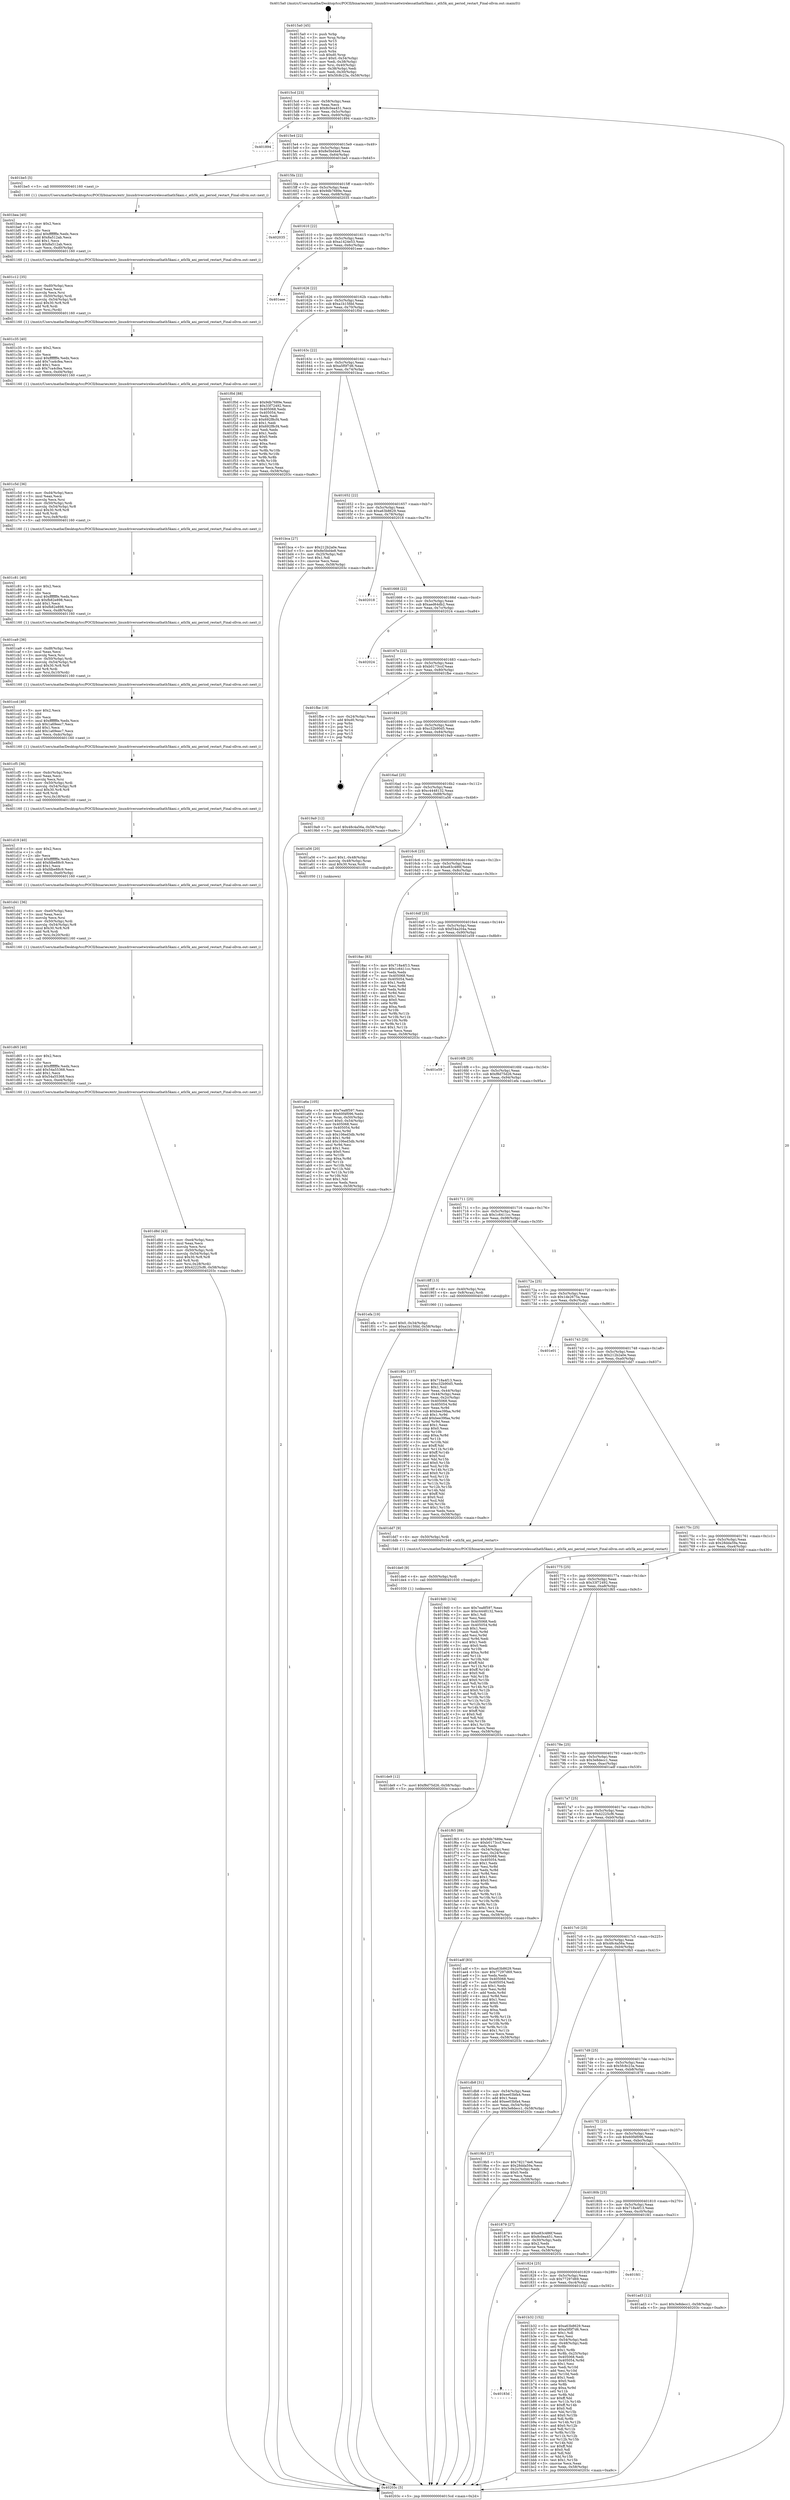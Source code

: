 digraph "0x4015a0" {
  label = "0x4015a0 (/mnt/c/Users/mathe/Desktop/tcc/POCII/binaries/extr_linuxdriversnetwirelessathath5kani.c_ath5k_ani_period_restart_Final-ollvm.out::main(0))"
  labelloc = "t"
  node[shape=record]

  Entry [label="",width=0.3,height=0.3,shape=circle,fillcolor=black,style=filled]
  "0x4015cd" [label="{
     0x4015cd [23]\l
     | [instrs]\l
     &nbsp;&nbsp;0x4015cd \<+3\>: mov -0x58(%rbp),%eax\l
     &nbsp;&nbsp;0x4015d0 \<+2\>: mov %eax,%ecx\l
     &nbsp;&nbsp;0x4015d2 \<+6\>: sub $0x8c0ea451,%ecx\l
     &nbsp;&nbsp;0x4015d8 \<+3\>: mov %eax,-0x5c(%rbp)\l
     &nbsp;&nbsp;0x4015db \<+3\>: mov %ecx,-0x60(%rbp)\l
     &nbsp;&nbsp;0x4015de \<+6\>: je 0000000000401894 \<main+0x2f4\>\l
  }"]
  "0x401894" [label="{
     0x401894\l
  }", style=dashed]
  "0x4015e4" [label="{
     0x4015e4 [22]\l
     | [instrs]\l
     &nbsp;&nbsp;0x4015e4 \<+5\>: jmp 00000000004015e9 \<main+0x49\>\l
     &nbsp;&nbsp;0x4015e9 \<+3\>: mov -0x5c(%rbp),%eax\l
     &nbsp;&nbsp;0x4015ec \<+5\>: sub $0x8e5bd4e8,%eax\l
     &nbsp;&nbsp;0x4015f1 \<+3\>: mov %eax,-0x64(%rbp)\l
     &nbsp;&nbsp;0x4015f4 \<+6\>: je 0000000000401be5 \<main+0x645\>\l
  }"]
  Exit [label="",width=0.3,height=0.3,shape=circle,fillcolor=black,style=filled,peripheries=2]
  "0x401be5" [label="{
     0x401be5 [5]\l
     | [instrs]\l
     &nbsp;&nbsp;0x401be5 \<+5\>: call 0000000000401160 \<next_i\>\l
     | [calls]\l
     &nbsp;&nbsp;0x401160 \{1\} (/mnt/c/Users/mathe/Desktop/tcc/POCII/binaries/extr_linuxdriversnetwirelessathath5kani.c_ath5k_ani_period_restart_Final-ollvm.out::next_i)\l
  }"]
  "0x4015fa" [label="{
     0x4015fa [22]\l
     | [instrs]\l
     &nbsp;&nbsp;0x4015fa \<+5\>: jmp 00000000004015ff \<main+0x5f\>\l
     &nbsp;&nbsp;0x4015ff \<+3\>: mov -0x5c(%rbp),%eax\l
     &nbsp;&nbsp;0x401602 \<+5\>: sub $0x9db7689e,%eax\l
     &nbsp;&nbsp;0x401607 \<+3\>: mov %eax,-0x68(%rbp)\l
     &nbsp;&nbsp;0x40160a \<+6\>: je 0000000000402035 \<main+0xa95\>\l
  }"]
  "0x401de9" [label="{
     0x401de9 [12]\l
     | [instrs]\l
     &nbsp;&nbsp;0x401de9 \<+7\>: movl $0xf8d75d26,-0x58(%rbp)\l
     &nbsp;&nbsp;0x401df0 \<+5\>: jmp 000000000040203c \<main+0xa9c\>\l
  }"]
  "0x402035" [label="{
     0x402035\l
  }", style=dashed]
  "0x401610" [label="{
     0x401610 [22]\l
     | [instrs]\l
     &nbsp;&nbsp;0x401610 \<+5\>: jmp 0000000000401615 \<main+0x75\>\l
     &nbsp;&nbsp;0x401615 \<+3\>: mov -0x5c(%rbp),%eax\l
     &nbsp;&nbsp;0x401618 \<+5\>: sub $0xa1424e53,%eax\l
     &nbsp;&nbsp;0x40161d \<+3\>: mov %eax,-0x6c(%rbp)\l
     &nbsp;&nbsp;0x401620 \<+6\>: je 0000000000401eee \<main+0x94e\>\l
  }"]
  "0x401de0" [label="{
     0x401de0 [9]\l
     | [instrs]\l
     &nbsp;&nbsp;0x401de0 \<+4\>: mov -0x50(%rbp),%rdi\l
     &nbsp;&nbsp;0x401de4 \<+5\>: call 0000000000401030 \<free@plt\>\l
     | [calls]\l
     &nbsp;&nbsp;0x401030 \{1\} (unknown)\l
  }"]
  "0x401eee" [label="{
     0x401eee\l
  }", style=dashed]
  "0x401626" [label="{
     0x401626 [22]\l
     | [instrs]\l
     &nbsp;&nbsp;0x401626 \<+5\>: jmp 000000000040162b \<main+0x8b\>\l
     &nbsp;&nbsp;0x40162b \<+3\>: mov -0x5c(%rbp),%eax\l
     &nbsp;&nbsp;0x40162e \<+5\>: sub $0xa1b15fdd,%eax\l
     &nbsp;&nbsp;0x401633 \<+3\>: mov %eax,-0x70(%rbp)\l
     &nbsp;&nbsp;0x401636 \<+6\>: je 0000000000401f0d \<main+0x96d\>\l
  }"]
  "0x401d8d" [label="{
     0x401d8d [43]\l
     | [instrs]\l
     &nbsp;&nbsp;0x401d8d \<+6\>: mov -0xe4(%rbp),%ecx\l
     &nbsp;&nbsp;0x401d93 \<+3\>: imul %eax,%ecx\l
     &nbsp;&nbsp;0x401d96 \<+3\>: movslq %ecx,%rsi\l
     &nbsp;&nbsp;0x401d99 \<+4\>: mov -0x50(%rbp),%rdi\l
     &nbsp;&nbsp;0x401d9d \<+4\>: movslq -0x54(%rbp),%r8\l
     &nbsp;&nbsp;0x401da1 \<+4\>: imul $0x30,%r8,%r8\l
     &nbsp;&nbsp;0x401da5 \<+3\>: add %r8,%rdi\l
     &nbsp;&nbsp;0x401da8 \<+4\>: mov %rsi,0x28(%rdi)\l
     &nbsp;&nbsp;0x401dac \<+7\>: movl $0x42225cf6,-0x58(%rbp)\l
     &nbsp;&nbsp;0x401db3 \<+5\>: jmp 000000000040203c \<main+0xa9c\>\l
  }"]
  "0x401f0d" [label="{
     0x401f0d [88]\l
     | [instrs]\l
     &nbsp;&nbsp;0x401f0d \<+5\>: mov $0x9db7689e,%eax\l
     &nbsp;&nbsp;0x401f12 \<+5\>: mov $0x33f72492,%ecx\l
     &nbsp;&nbsp;0x401f17 \<+7\>: mov 0x405068,%edx\l
     &nbsp;&nbsp;0x401f1e \<+7\>: mov 0x405054,%esi\l
     &nbsp;&nbsp;0x401f25 \<+2\>: mov %edx,%edi\l
     &nbsp;&nbsp;0x401f27 \<+6\>: sub $0x692f8cf4,%edi\l
     &nbsp;&nbsp;0x401f2d \<+3\>: sub $0x1,%edi\l
     &nbsp;&nbsp;0x401f30 \<+6\>: add $0x692f8cf4,%edi\l
     &nbsp;&nbsp;0x401f36 \<+3\>: imul %edi,%edx\l
     &nbsp;&nbsp;0x401f39 \<+3\>: and $0x1,%edx\l
     &nbsp;&nbsp;0x401f3c \<+3\>: cmp $0x0,%edx\l
     &nbsp;&nbsp;0x401f3f \<+4\>: sete %r8b\l
     &nbsp;&nbsp;0x401f43 \<+3\>: cmp $0xa,%esi\l
     &nbsp;&nbsp;0x401f46 \<+4\>: setl %r9b\l
     &nbsp;&nbsp;0x401f4a \<+3\>: mov %r8b,%r10b\l
     &nbsp;&nbsp;0x401f4d \<+3\>: and %r9b,%r10b\l
     &nbsp;&nbsp;0x401f50 \<+3\>: xor %r9b,%r8b\l
     &nbsp;&nbsp;0x401f53 \<+3\>: or %r8b,%r10b\l
     &nbsp;&nbsp;0x401f56 \<+4\>: test $0x1,%r10b\l
     &nbsp;&nbsp;0x401f5a \<+3\>: cmovne %ecx,%eax\l
     &nbsp;&nbsp;0x401f5d \<+3\>: mov %eax,-0x58(%rbp)\l
     &nbsp;&nbsp;0x401f60 \<+5\>: jmp 000000000040203c \<main+0xa9c\>\l
  }"]
  "0x40163c" [label="{
     0x40163c [22]\l
     | [instrs]\l
     &nbsp;&nbsp;0x40163c \<+5\>: jmp 0000000000401641 \<main+0xa1\>\l
     &nbsp;&nbsp;0x401641 \<+3\>: mov -0x5c(%rbp),%eax\l
     &nbsp;&nbsp;0x401644 \<+5\>: sub $0xa5f0f7d6,%eax\l
     &nbsp;&nbsp;0x401649 \<+3\>: mov %eax,-0x74(%rbp)\l
     &nbsp;&nbsp;0x40164c \<+6\>: je 0000000000401bca \<main+0x62a\>\l
  }"]
  "0x401d65" [label="{
     0x401d65 [40]\l
     | [instrs]\l
     &nbsp;&nbsp;0x401d65 \<+5\>: mov $0x2,%ecx\l
     &nbsp;&nbsp;0x401d6a \<+1\>: cltd\l
     &nbsp;&nbsp;0x401d6b \<+2\>: idiv %ecx\l
     &nbsp;&nbsp;0x401d6d \<+6\>: imul $0xfffffffe,%edx,%ecx\l
     &nbsp;&nbsp;0x401d73 \<+6\>: add $0x54a55368,%ecx\l
     &nbsp;&nbsp;0x401d79 \<+3\>: add $0x1,%ecx\l
     &nbsp;&nbsp;0x401d7c \<+6\>: sub $0x54a55368,%ecx\l
     &nbsp;&nbsp;0x401d82 \<+6\>: mov %ecx,-0xe4(%rbp)\l
     &nbsp;&nbsp;0x401d88 \<+5\>: call 0000000000401160 \<next_i\>\l
     | [calls]\l
     &nbsp;&nbsp;0x401160 \{1\} (/mnt/c/Users/mathe/Desktop/tcc/POCII/binaries/extr_linuxdriversnetwirelessathath5kani.c_ath5k_ani_period_restart_Final-ollvm.out::next_i)\l
  }"]
  "0x401bca" [label="{
     0x401bca [27]\l
     | [instrs]\l
     &nbsp;&nbsp;0x401bca \<+5\>: mov $0x212b2a0e,%eax\l
     &nbsp;&nbsp;0x401bcf \<+5\>: mov $0x8e5bd4e8,%ecx\l
     &nbsp;&nbsp;0x401bd4 \<+3\>: mov -0x25(%rbp),%dl\l
     &nbsp;&nbsp;0x401bd7 \<+3\>: test $0x1,%dl\l
     &nbsp;&nbsp;0x401bda \<+3\>: cmovne %ecx,%eax\l
     &nbsp;&nbsp;0x401bdd \<+3\>: mov %eax,-0x58(%rbp)\l
     &nbsp;&nbsp;0x401be0 \<+5\>: jmp 000000000040203c \<main+0xa9c\>\l
  }"]
  "0x401652" [label="{
     0x401652 [22]\l
     | [instrs]\l
     &nbsp;&nbsp;0x401652 \<+5\>: jmp 0000000000401657 \<main+0xb7\>\l
     &nbsp;&nbsp;0x401657 \<+3\>: mov -0x5c(%rbp),%eax\l
     &nbsp;&nbsp;0x40165a \<+5\>: sub $0xa63b8629,%eax\l
     &nbsp;&nbsp;0x40165f \<+3\>: mov %eax,-0x78(%rbp)\l
     &nbsp;&nbsp;0x401662 \<+6\>: je 0000000000402018 \<main+0xa78\>\l
  }"]
  "0x401d41" [label="{
     0x401d41 [36]\l
     | [instrs]\l
     &nbsp;&nbsp;0x401d41 \<+6\>: mov -0xe0(%rbp),%ecx\l
     &nbsp;&nbsp;0x401d47 \<+3\>: imul %eax,%ecx\l
     &nbsp;&nbsp;0x401d4a \<+3\>: movslq %ecx,%rsi\l
     &nbsp;&nbsp;0x401d4d \<+4\>: mov -0x50(%rbp),%rdi\l
     &nbsp;&nbsp;0x401d51 \<+4\>: movslq -0x54(%rbp),%r8\l
     &nbsp;&nbsp;0x401d55 \<+4\>: imul $0x30,%r8,%r8\l
     &nbsp;&nbsp;0x401d59 \<+3\>: add %r8,%rdi\l
     &nbsp;&nbsp;0x401d5c \<+4\>: mov %rsi,0x20(%rdi)\l
     &nbsp;&nbsp;0x401d60 \<+5\>: call 0000000000401160 \<next_i\>\l
     | [calls]\l
     &nbsp;&nbsp;0x401160 \{1\} (/mnt/c/Users/mathe/Desktop/tcc/POCII/binaries/extr_linuxdriversnetwirelessathath5kani.c_ath5k_ani_period_restart_Final-ollvm.out::next_i)\l
  }"]
  "0x402018" [label="{
     0x402018\l
  }", style=dashed]
  "0x401668" [label="{
     0x401668 [22]\l
     | [instrs]\l
     &nbsp;&nbsp;0x401668 \<+5\>: jmp 000000000040166d \<main+0xcd\>\l
     &nbsp;&nbsp;0x40166d \<+3\>: mov -0x5c(%rbp),%eax\l
     &nbsp;&nbsp;0x401670 \<+5\>: sub $0xaed64db2,%eax\l
     &nbsp;&nbsp;0x401675 \<+3\>: mov %eax,-0x7c(%rbp)\l
     &nbsp;&nbsp;0x401678 \<+6\>: je 0000000000402024 \<main+0xa84\>\l
  }"]
  "0x401d19" [label="{
     0x401d19 [40]\l
     | [instrs]\l
     &nbsp;&nbsp;0x401d19 \<+5\>: mov $0x2,%ecx\l
     &nbsp;&nbsp;0x401d1e \<+1\>: cltd\l
     &nbsp;&nbsp;0x401d1f \<+2\>: idiv %ecx\l
     &nbsp;&nbsp;0x401d21 \<+6\>: imul $0xfffffffe,%edx,%ecx\l
     &nbsp;&nbsp;0x401d27 \<+6\>: add $0xfdbe88c9,%ecx\l
     &nbsp;&nbsp;0x401d2d \<+3\>: add $0x1,%ecx\l
     &nbsp;&nbsp;0x401d30 \<+6\>: sub $0xfdbe88c9,%ecx\l
     &nbsp;&nbsp;0x401d36 \<+6\>: mov %ecx,-0xe0(%rbp)\l
     &nbsp;&nbsp;0x401d3c \<+5\>: call 0000000000401160 \<next_i\>\l
     | [calls]\l
     &nbsp;&nbsp;0x401160 \{1\} (/mnt/c/Users/mathe/Desktop/tcc/POCII/binaries/extr_linuxdriversnetwirelessathath5kani.c_ath5k_ani_period_restart_Final-ollvm.out::next_i)\l
  }"]
  "0x402024" [label="{
     0x402024\l
  }", style=dashed]
  "0x40167e" [label="{
     0x40167e [22]\l
     | [instrs]\l
     &nbsp;&nbsp;0x40167e \<+5\>: jmp 0000000000401683 \<main+0xe3\>\l
     &nbsp;&nbsp;0x401683 \<+3\>: mov -0x5c(%rbp),%eax\l
     &nbsp;&nbsp;0x401686 \<+5\>: sub $0xb0173ccf,%eax\l
     &nbsp;&nbsp;0x40168b \<+3\>: mov %eax,-0x80(%rbp)\l
     &nbsp;&nbsp;0x40168e \<+6\>: je 0000000000401fbe \<main+0xa1e\>\l
  }"]
  "0x401cf5" [label="{
     0x401cf5 [36]\l
     | [instrs]\l
     &nbsp;&nbsp;0x401cf5 \<+6\>: mov -0xdc(%rbp),%ecx\l
     &nbsp;&nbsp;0x401cfb \<+3\>: imul %eax,%ecx\l
     &nbsp;&nbsp;0x401cfe \<+3\>: movslq %ecx,%rsi\l
     &nbsp;&nbsp;0x401d01 \<+4\>: mov -0x50(%rbp),%rdi\l
     &nbsp;&nbsp;0x401d05 \<+4\>: movslq -0x54(%rbp),%r8\l
     &nbsp;&nbsp;0x401d09 \<+4\>: imul $0x30,%r8,%r8\l
     &nbsp;&nbsp;0x401d0d \<+3\>: add %r8,%rdi\l
     &nbsp;&nbsp;0x401d10 \<+4\>: mov %rsi,0x18(%rdi)\l
     &nbsp;&nbsp;0x401d14 \<+5\>: call 0000000000401160 \<next_i\>\l
     | [calls]\l
     &nbsp;&nbsp;0x401160 \{1\} (/mnt/c/Users/mathe/Desktop/tcc/POCII/binaries/extr_linuxdriversnetwirelessathath5kani.c_ath5k_ani_period_restart_Final-ollvm.out::next_i)\l
  }"]
  "0x401fbe" [label="{
     0x401fbe [19]\l
     | [instrs]\l
     &nbsp;&nbsp;0x401fbe \<+3\>: mov -0x24(%rbp),%eax\l
     &nbsp;&nbsp;0x401fc1 \<+7\>: add $0xd0,%rsp\l
     &nbsp;&nbsp;0x401fc8 \<+1\>: pop %rbx\l
     &nbsp;&nbsp;0x401fc9 \<+2\>: pop %r12\l
     &nbsp;&nbsp;0x401fcb \<+2\>: pop %r14\l
     &nbsp;&nbsp;0x401fcd \<+2\>: pop %r15\l
     &nbsp;&nbsp;0x401fcf \<+1\>: pop %rbp\l
     &nbsp;&nbsp;0x401fd0 \<+1\>: ret\l
  }"]
  "0x401694" [label="{
     0x401694 [25]\l
     | [instrs]\l
     &nbsp;&nbsp;0x401694 \<+5\>: jmp 0000000000401699 \<main+0xf9\>\l
     &nbsp;&nbsp;0x401699 \<+3\>: mov -0x5c(%rbp),%eax\l
     &nbsp;&nbsp;0x40169c \<+5\>: sub $0xc32b90d5,%eax\l
     &nbsp;&nbsp;0x4016a1 \<+6\>: mov %eax,-0x84(%rbp)\l
     &nbsp;&nbsp;0x4016a7 \<+6\>: je 00000000004019a9 \<main+0x409\>\l
  }"]
  "0x401ccd" [label="{
     0x401ccd [40]\l
     | [instrs]\l
     &nbsp;&nbsp;0x401ccd \<+5\>: mov $0x2,%ecx\l
     &nbsp;&nbsp;0x401cd2 \<+1\>: cltd\l
     &nbsp;&nbsp;0x401cd3 \<+2\>: idiv %ecx\l
     &nbsp;&nbsp;0x401cd5 \<+6\>: imul $0xfffffffe,%edx,%ecx\l
     &nbsp;&nbsp;0x401cdb \<+6\>: sub $0x1a69eec7,%ecx\l
     &nbsp;&nbsp;0x401ce1 \<+3\>: add $0x1,%ecx\l
     &nbsp;&nbsp;0x401ce4 \<+6\>: add $0x1a69eec7,%ecx\l
     &nbsp;&nbsp;0x401cea \<+6\>: mov %ecx,-0xdc(%rbp)\l
     &nbsp;&nbsp;0x401cf0 \<+5\>: call 0000000000401160 \<next_i\>\l
     | [calls]\l
     &nbsp;&nbsp;0x401160 \{1\} (/mnt/c/Users/mathe/Desktop/tcc/POCII/binaries/extr_linuxdriversnetwirelessathath5kani.c_ath5k_ani_period_restart_Final-ollvm.out::next_i)\l
  }"]
  "0x4019a9" [label="{
     0x4019a9 [12]\l
     | [instrs]\l
     &nbsp;&nbsp;0x4019a9 \<+7\>: movl $0x48c4a56a,-0x58(%rbp)\l
     &nbsp;&nbsp;0x4019b0 \<+5\>: jmp 000000000040203c \<main+0xa9c\>\l
  }"]
  "0x4016ad" [label="{
     0x4016ad [25]\l
     | [instrs]\l
     &nbsp;&nbsp;0x4016ad \<+5\>: jmp 00000000004016b2 \<main+0x112\>\l
     &nbsp;&nbsp;0x4016b2 \<+3\>: mov -0x5c(%rbp),%eax\l
     &nbsp;&nbsp;0x4016b5 \<+5\>: sub $0xc4448132,%eax\l
     &nbsp;&nbsp;0x4016ba \<+6\>: mov %eax,-0x88(%rbp)\l
     &nbsp;&nbsp;0x4016c0 \<+6\>: je 0000000000401a56 \<main+0x4b6\>\l
  }"]
  "0x401ca9" [label="{
     0x401ca9 [36]\l
     | [instrs]\l
     &nbsp;&nbsp;0x401ca9 \<+6\>: mov -0xd8(%rbp),%ecx\l
     &nbsp;&nbsp;0x401caf \<+3\>: imul %eax,%ecx\l
     &nbsp;&nbsp;0x401cb2 \<+3\>: movslq %ecx,%rsi\l
     &nbsp;&nbsp;0x401cb5 \<+4\>: mov -0x50(%rbp),%rdi\l
     &nbsp;&nbsp;0x401cb9 \<+4\>: movslq -0x54(%rbp),%r8\l
     &nbsp;&nbsp;0x401cbd \<+4\>: imul $0x30,%r8,%r8\l
     &nbsp;&nbsp;0x401cc1 \<+3\>: add %r8,%rdi\l
     &nbsp;&nbsp;0x401cc4 \<+4\>: mov %rsi,0x10(%rdi)\l
     &nbsp;&nbsp;0x401cc8 \<+5\>: call 0000000000401160 \<next_i\>\l
     | [calls]\l
     &nbsp;&nbsp;0x401160 \{1\} (/mnt/c/Users/mathe/Desktop/tcc/POCII/binaries/extr_linuxdriversnetwirelessathath5kani.c_ath5k_ani_period_restart_Final-ollvm.out::next_i)\l
  }"]
  "0x401a56" [label="{
     0x401a56 [20]\l
     | [instrs]\l
     &nbsp;&nbsp;0x401a56 \<+7\>: movl $0x1,-0x48(%rbp)\l
     &nbsp;&nbsp;0x401a5d \<+4\>: movslq -0x48(%rbp),%rax\l
     &nbsp;&nbsp;0x401a61 \<+4\>: imul $0x30,%rax,%rdi\l
     &nbsp;&nbsp;0x401a65 \<+5\>: call 0000000000401050 \<malloc@plt\>\l
     | [calls]\l
     &nbsp;&nbsp;0x401050 \{1\} (unknown)\l
  }"]
  "0x4016c6" [label="{
     0x4016c6 [25]\l
     | [instrs]\l
     &nbsp;&nbsp;0x4016c6 \<+5\>: jmp 00000000004016cb \<main+0x12b\>\l
     &nbsp;&nbsp;0x4016cb \<+3\>: mov -0x5c(%rbp),%eax\l
     &nbsp;&nbsp;0x4016ce \<+5\>: sub $0xe83c486f,%eax\l
     &nbsp;&nbsp;0x4016d3 \<+6\>: mov %eax,-0x8c(%rbp)\l
     &nbsp;&nbsp;0x4016d9 \<+6\>: je 00000000004018ac \<main+0x30c\>\l
  }"]
  "0x401c81" [label="{
     0x401c81 [40]\l
     | [instrs]\l
     &nbsp;&nbsp;0x401c81 \<+5\>: mov $0x2,%ecx\l
     &nbsp;&nbsp;0x401c86 \<+1\>: cltd\l
     &nbsp;&nbsp;0x401c87 \<+2\>: idiv %ecx\l
     &nbsp;&nbsp;0x401c89 \<+6\>: imul $0xfffffffe,%edx,%ecx\l
     &nbsp;&nbsp;0x401c8f \<+6\>: sub $0xfb82e898,%ecx\l
     &nbsp;&nbsp;0x401c95 \<+3\>: add $0x1,%ecx\l
     &nbsp;&nbsp;0x401c98 \<+6\>: add $0xfb82e898,%ecx\l
     &nbsp;&nbsp;0x401c9e \<+6\>: mov %ecx,-0xd8(%rbp)\l
     &nbsp;&nbsp;0x401ca4 \<+5\>: call 0000000000401160 \<next_i\>\l
     | [calls]\l
     &nbsp;&nbsp;0x401160 \{1\} (/mnt/c/Users/mathe/Desktop/tcc/POCII/binaries/extr_linuxdriversnetwirelessathath5kani.c_ath5k_ani_period_restart_Final-ollvm.out::next_i)\l
  }"]
  "0x4018ac" [label="{
     0x4018ac [83]\l
     | [instrs]\l
     &nbsp;&nbsp;0x4018ac \<+5\>: mov $0x718a4f13,%eax\l
     &nbsp;&nbsp;0x4018b1 \<+5\>: mov $0x1c6411cc,%ecx\l
     &nbsp;&nbsp;0x4018b6 \<+2\>: xor %edx,%edx\l
     &nbsp;&nbsp;0x4018b8 \<+7\>: mov 0x405068,%esi\l
     &nbsp;&nbsp;0x4018bf \<+7\>: mov 0x405054,%edi\l
     &nbsp;&nbsp;0x4018c6 \<+3\>: sub $0x1,%edx\l
     &nbsp;&nbsp;0x4018c9 \<+3\>: mov %esi,%r8d\l
     &nbsp;&nbsp;0x4018cc \<+3\>: add %edx,%r8d\l
     &nbsp;&nbsp;0x4018cf \<+4\>: imul %r8d,%esi\l
     &nbsp;&nbsp;0x4018d3 \<+3\>: and $0x1,%esi\l
     &nbsp;&nbsp;0x4018d6 \<+3\>: cmp $0x0,%esi\l
     &nbsp;&nbsp;0x4018d9 \<+4\>: sete %r9b\l
     &nbsp;&nbsp;0x4018dd \<+3\>: cmp $0xa,%edi\l
     &nbsp;&nbsp;0x4018e0 \<+4\>: setl %r10b\l
     &nbsp;&nbsp;0x4018e4 \<+3\>: mov %r9b,%r11b\l
     &nbsp;&nbsp;0x4018e7 \<+3\>: and %r10b,%r11b\l
     &nbsp;&nbsp;0x4018ea \<+3\>: xor %r10b,%r9b\l
     &nbsp;&nbsp;0x4018ed \<+3\>: or %r9b,%r11b\l
     &nbsp;&nbsp;0x4018f0 \<+4\>: test $0x1,%r11b\l
     &nbsp;&nbsp;0x4018f4 \<+3\>: cmovne %ecx,%eax\l
     &nbsp;&nbsp;0x4018f7 \<+3\>: mov %eax,-0x58(%rbp)\l
     &nbsp;&nbsp;0x4018fa \<+5\>: jmp 000000000040203c \<main+0xa9c\>\l
  }"]
  "0x4016df" [label="{
     0x4016df [25]\l
     | [instrs]\l
     &nbsp;&nbsp;0x4016df \<+5\>: jmp 00000000004016e4 \<main+0x144\>\l
     &nbsp;&nbsp;0x4016e4 \<+3\>: mov -0x5c(%rbp),%eax\l
     &nbsp;&nbsp;0x4016e7 \<+5\>: sub $0xf34a204a,%eax\l
     &nbsp;&nbsp;0x4016ec \<+6\>: mov %eax,-0x90(%rbp)\l
     &nbsp;&nbsp;0x4016f2 \<+6\>: je 0000000000401e59 \<main+0x8b9\>\l
  }"]
  "0x401c5d" [label="{
     0x401c5d [36]\l
     | [instrs]\l
     &nbsp;&nbsp;0x401c5d \<+6\>: mov -0xd4(%rbp),%ecx\l
     &nbsp;&nbsp;0x401c63 \<+3\>: imul %eax,%ecx\l
     &nbsp;&nbsp;0x401c66 \<+3\>: movslq %ecx,%rsi\l
     &nbsp;&nbsp;0x401c69 \<+4\>: mov -0x50(%rbp),%rdi\l
     &nbsp;&nbsp;0x401c6d \<+4\>: movslq -0x54(%rbp),%r8\l
     &nbsp;&nbsp;0x401c71 \<+4\>: imul $0x30,%r8,%r8\l
     &nbsp;&nbsp;0x401c75 \<+3\>: add %r8,%rdi\l
     &nbsp;&nbsp;0x401c78 \<+4\>: mov %rsi,0x8(%rdi)\l
     &nbsp;&nbsp;0x401c7c \<+5\>: call 0000000000401160 \<next_i\>\l
     | [calls]\l
     &nbsp;&nbsp;0x401160 \{1\} (/mnt/c/Users/mathe/Desktop/tcc/POCII/binaries/extr_linuxdriversnetwirelessathath5kani.c_ath5k_ani_period_restart_Final-ollvm.out::next_i)\l
  }"]
  "0x401e59" [label="{
     0x401e59\l
  }", style=dashed]
  "0x4016f8" [label="{
     0x4016f8 [25]\l
     | [instrs]\l
     &nbsp;&nbsp;0x4016f8 \<+5\>: jmp 00000000004016fd \<main+0x15d\>\l
     &nbsp;&nbsp;0x4016fd \<+3\>: mov -0x5c(%rbp),%eax\l
     &nbsp;&nbsp;0x401700 \<+5\>: sub $0xf8d75d26,%eax\l
     &nbsp;&nbsp;0x401705 \<+6\>: mov %eax,-0x94(%rbp)\l
     &nbsp;&nbsp;0x40170b \<+6\>: je 0000000000401efa \<main+0x95a\>\l
  }"]
  "0x401c35" [label="{
     0x401c35 [40]\l
     | [instrs]\l
     &nbsp;&nbsp;0x401c35 \<+5\>: mov $0x2,%ecx\l
     &nbsp;&nbsp;0x401c3a \<+1\>: cltd\l
     &nbsp;&nbsp;0x401c3b \<+2\>: idiv %ecx\l
     &nbsp;&nbsp;0x401c3d \<+6\>: imul $0xfffffffe,%edx,%ecx\l
     &nbsp;&nbsp;0x401c43 \<+6\>: add $0x7ca4cfea,%ecx\l
     &nbsp;&nbsp;0x401c49 \<+3\>: add $0x1,%ecx\l
     &nbsp;&nbsp;0x401c4c \<+6\>: sub $0x7ca4cfea,%ecx\l
     &nbsp;&nbsp;0x401c52 \<+6\>: mov %ecx,-0xd4(%rbp)\l
     &nbsp;&nbsp;0x401c58 \<+5\>: call 0000000000401160 \<next_i\>\l
     | [calls]\l
     &nbsp;&nbsp;0x401160 \{1\} (/mnt/c/Users/mathe/Desktop/tcc/POCII/binaries/extr_linuxdriversnetwirelessathath5kani.c_ath5k_ani_period_restart_Final-ollvm.out::next_i)\l
  }"]
  "0x401efa" [label="{
     0x401efa [19]\l
     | [instrs]\l
     &nbsp;&nbsp;0x401efa \<+7\>: movl $0x0,-0x34(%rbp)\l
     &nbsp;&nbsp;0x401f01 \<+7\>: movl $0xa1b15fdd,-0x58(%rbp)\l
     &nbsp;&nbsp;0x401f08 \<+5\>: jmp 000000000040203c \<main+0xa9c\>\l
  }"]
  "0x401711" [label="{
     0x401711 [25]\l
     | [instrs]\l
     &nbsp;&nbsp;0x401711 \<+5\>: jmp 0000000000401716 \<main+0x176\>\l
     &nbsp;&nbsp;0x401716 \<+3\>: mov -0x5c(%rbp),%eax\l
     &nbsp;&nbsp;0x401719 \<+5\>: sub $0x1c6411cc,%eax\l
     &nbsp;&nbsp;0x40171e \<+6\>: mov %eax,-0x98(%rbp)\l
     &nbsp;&nbsp;0x401724 \<+6\>: je 00000000004018ff \<main+0x35f\>\l
  }"]
  "0x401c12" [label="{
     0x401c12 [35]\l
     | [instrs]\l
     &nbsp;&nbsp;0x401c12 \<+6\>: mov -0xd0(%rbp),%ecx\l
     &nbsp;&nbsp;0x401c18 \<+3\>: imul %eax,%ecx\l
     &nbsp;&nbsp;0x401c1b \<+3\>: movslq %ecx,%rsi\l
     &nbsp;&nbsp;0x401c1e \<+4\>: mov -0x50(%rbp),%rdi\l
     &nbsp;&nbsp;0x401c22 \<+4\>: movslq -0x54(%rbp),%r8\l
     &nbsp;&nbsp;0x401c26 \<+4\>: imul $0x30,%r8,%r8\l
     &nbsp;&nbsp;0x401c2a \<+3\>: add %r8,%rdi\l
     &nbsp;&nbsp;0x401c2d \<+3\>: mov %rsi,(%rdi)\l
     &nbsp;&nbsp;0x401c30 \<+5\>: call 0000000000401160 \<next_i\>\l
     | [calls]\l
     &nbsp;&nbsp;0x401160 \{1\} (/mnt/c/Users/mathe/Desktop/tcc/POCII/binaries/extr_linuxdriversnetwirelessathath5kani.c_ath5k_ani_period_restart_Final-ollvm.out::next_i)\l
  }"]
  "0x4018ff" [label="{
     0x4018ff [13]\l
     | [instrs]\l
     &nbsp;&nbsp;0x4018ff \<+4\>: mov -0x40(%rbp),%rax\l
     &nbsp;&nbsp;0x401903 \<+4\>: mov 0x8(%rax),%rdi\l
     &nbsp;&nbsp;0x401907 \<+5\>: call 0000000000401060 \<atoi@plt\>\l
     | [calls]\l
     &nbsp;&nbsp;0x401060 \{1\} (unknown)\l
  }"]
  "0x40172a" [label="{
     0x40172a [25]\l
     | [instrs]\l
     &nbsp;&nbsp;0x40172a \<+5\>: jmp 000000000040172f \<main+0x18f\>\l
     &nbsp;&nbsp;0x40172f \<+3\>: mov -0x5c(%rbp),%eax\l
     &nbsp;&nbsp;0x401732 \<+5\>: sub $0x1de2675a,%eax\l
     &nbsp;&nbsp;0x401737 \<+6\>: mov %eax,-0x9c(%rbp)\l
     &nbsp;&nbsp;0x40173d \<+6\>: je 0000000000401e01 \<main+0x861\>\l
  }"]
  "0x401bea" [label="{
     0x401bea [40]\l
     | [instrs]\l
     &nbsp;&nbsp;0x401bea \<+5\>: mov $0x2,%ecx\l
     &nbsp;&nbsp;0x401bef \<+1\>: cltd\l
     &nbsp;&nbsp;0x401bf0 \<+2\>: idiv %ecx\l
     &nbsp;&nbsp;0x401bf2 \<+6\>: imul $0xfffffffe,%edx,%ecx\l
     &nbsp;&nbsp;0x401bf8 \<+6\>: add $0x8a512ab,%ecx\l
     &nbsp;&nbsp;0x401bfe \<+3\>: add $0x1,%ecx\l
     &nbsp;&nbsp;0x401c01 \<+6\>: sub $0x8a512ab,%ecx\l
     &nbsp;&nbsp;0x401c07 \<+6\>: mov %ecx,-0xd0(%rbp)\l
     &nbsp;&nbsp;0x401c0d \<+5\>: call 0000000000401160 \<next_i\>\l
     | [calls]\l
     &nbsp;&nbsp;0x401160 \{1\} (/mnt/c/Users/mathe/Desktop/tcc/POCII/binaries/extr_linuxdriversnetwirelessathath5kani.c_ath5k_ani_period_restart_Final-ollvm.out::next_i)\l
  }"]
  "0x401e01" [label="{
     0x401e01\l
  }", style=dashed]
  "0x401743" [label="{
     0x401743 [25]\l
     | [instrs]\l
     &nbsp;&nbsp;0x401743 \<+5\>: jmp 0000000000401748 \<main+0x1a8\>\l
     &nbsp;&nbsp;0x401748 \<+3\>: mov -0x5c(%rbp),%eax\l
     &nbsp;&nbsp;0x40174b \<+5\>: sub $0x212b2a0e,%eax\l
     &nbsp;&nbsp;0x401750 \<+6\>: mov %eax,-0xa0(%rbp)\l
     &nbsp;&nbsp;0x401756 \<+6\>: je 0000000000401dd7 \<main+0x837\>\l
  }"]
  "0x40183d" [label="{
     0x40183d\l
  }", style=dashed]
  "0x401dd7" [label="{
     0x401dd7 [9]\l
     | [instrs]\l
     &nbsp;&nbsp;0x401dd7 \<+4\>: mov -0x50(%rbp),%rdi\l
     &nbsp;&nbsp;0x401ddb \<+5\>: call 0000000000401540 \<ath5k_ani_period_restart\>\l
     | [calls]\l
     &nbsp;&nbsp;0x401540 \{1\} (/mnt/c/Users/mathe/Desktop/tcc/POCII/binaries/extr_linuxdriversnetwirelessathath5kani.c_ath5k_ani_period_restart_Final-ollvm.out::ath5k_ani_period_restart)\l
  }"]
  "0x40175c" [label="{
     0x40175c [25]\l
     | [instrs]\l
     &nbsp;&nbsp;0x40175c \<+5\>: jmp 0000000000401761 \<main+0x1c1\>\l
     &nbsp;&nbsp;0x401761 \<+3\>: mov -0x5c(%rbp),%eax\l
     &nbsp;&nbsp;0x401764 \<+5\>: sub $0x28dda59a,%eax\l
     &nbsp;&nbsp;0x401769 \<+6\>: mov %eax,-0xa4(%rbp)\l
     &nbsp;&nbsp;0x40176f \<+6\>: je 00000000004019d0 \<main+0x430\>\l
  }"]
  "0x401b32" [label="{
     0x401b32 [152]\l
     | [instrs]\l
     &nbsp;&nbsp;0x401b32 \<+5\>: mov $0xa63b8629,%eax\l
     &nbsp;&nbsp;0x401b37 \<+5\>: mov $0xa5f0f7d6,%ecx\l
     &nbsp;&nbsp;0x401b3c \<+2\>: mov $0x1,%dl\l
     &nbsp;&nbsp;0x401b3e \<+2\>: xor %esi,%esi\l
     &nbsp;&nbsp;0x401b40 \<+3\>: mov -0x54(%rbp),%edi\l
     &nbsp;&nbsp;0x401b43 \<+3\>: cmp -0x48(%rbp),%edi\l
     &nbsp;&nbsp;0x401b46 \<+4\>: setl %r8b\l
     &nbsp;&nbsp;0x401b4a \<+4\>: and $0x1,%r8b\l
     &nbsp;&nbsp;0x401b4e \<+4\>: mov %r8b,-0x25(%rbp)\l
     &nbsp;&nbsp;0x401b52 \<+7\>: mov 0x405068,%edi\l
     &nbsp;&nbsp;0x401b59 \<+8\>: mov 0x405054,%r9d\l
     &nbsp;&nbsp;0x401b61 \<+3\>: sub $0x1,%esi\l
     &nbsp;&nbsp;0x401b64 \<+3\>: mov %edi,%r10d\l
     &nbsp;&nbsp;0x401b67 \<+3\>: add %esi,%r10d\l
     &nbsp;&nbsp;0x401b6a \<+4\>: imul %r10d,%edi\l
     &nbsp;&nbsp;0x401b6e \<+3\>: and $0x1,%edi\l
     &nbsp;&nbsp;0x401b71 \<+3\>: cmp $0x0,%edi\l
     &nbsp;&nbsp;0x401b74 \<+4\>: sete %r8b\l
     &nbsp;&nbsp;0x401b78 \<+4\>: cmp $0xa,%r9d\l
     &nbsp;&nbsp;0x401b7c \<+4\>: setl %r11b\l
     &nbsp;&nbsp;0x401b80 \<+3\>: mov %r8b,%bl\l
     &nbsp;&nbsp;0x401b83 \<+3\>: xor $0xff,%bl\l
     &nbsp;&nbsp;0x401b86 \<+3\>: mov %r11b,%r14b\l
     &nbsp;&nbsp;0x401b89 \<+4\>: xor $0xff,%r14b\l
     &nbsp;&nbsp;0x401b8d \<+3\>: xor $0x0,%dl\l
     &nbsp;&nbsp;0x401b90 \<+3\>: mov %bl,%r15b\l
     &nbsp;&nbsp;0x401b93 \<+4\>: and $0x0,%r15b\l
     &nbsp;&nbsp;0x401b97 \<+3\>: and %dl,%r8b\l
     &nbsp;&nbsp;0x401b9a \<+3\>: mov %r14b,%r12b\l
     &nbsp;&nbsp;0x401b9d \<+4\>: and $0x0,%r12b\l
     &nbsp;&nbsp;0x401ba1 \<+3\>: and %dl,%r11b\l
     &nbsp;&nbsp;0x401ba4 \<+3\>: or %r8b,%r15b\l
     &nbsp;&nbsp;0x401ba7 \<+3\>: or %r11b,%r12b\l
     &nbsp;&nbsp;0x401baa \<+3\>: xor %r12b,%r15b\l
     &nbsp;&nbsp;0x401bad \<+3\>: or %r14b,%bl\l
     &nbsp;&nbsp;0x401bb0 \<+3\>: xor $0xff,%bl\l
     &nbsp;&nbsp;0x401bb3 \<+3\>: or $0x0,%dl\l
     &nbsp;&nbsp;0x401bb6 \<+2\>: and %dl,%bl\l
     &nbsp;&nbsp;0x401bb8 \<+3\>: or %bl,%r15b\l
     &nbsp;&nbsp;0x401bbb \<+4\>: test $0x1,%r15b\l
     &nbsp;&nbsp;0x401bbf \<+3\>: cmovne %ecx,%eax\l
     &nbsp;&nbsp;0x401bc2 \<+3\>: mov %eax,-0x58(%rbp)\l
     &nbsp;&nbsp;0x401bc5 \<+5\>: jmp 000000000040203c \<main+0xa9c\>\l
  }"]
  "0x4019d0" [label="{
     0x4019d0 [134]\l
     | [instrs]\l
     &nbsp;&nbsp;0x4019d0 \<+5\>: mov $0x7ea8f597,%eax\l
     &nbsp;&nbsp;0x4019d5 \<+5\>: mov $0xc4448132,%ecx\l
     &nbsp;&nbsp;0x4019da \<+2\>: mov $0x1,%dl\l
     &nbsp;&nbsp;0x4019dc \<+2\>: xor %esi,%esi\l
     &nbsp;&nbsp;0x4019de \<+7\>: mov 0x405068,%edi\l
     &nbsp;&nbsp;0x4019e5 \<+8\>: mov 0x405054,%r8d\l
     &nbsp;&nbsp;0x4019ed \<+3\>: sub $0x1,%esi\l
     &nbsp;&nbsp;0x4019f0 \<+3\>: mov %edi,%r9d\l
     &nbsp;&nbsp;0x4019f3 \<+3\>: add %esi,%r9d\l
     &nbsp;&nbsp;0x4019f6 \<+4\>: imul %r9d,%edi\l
     &nbsp;&nbsp;0x4019fa \<+3\>: and $0x1,%edi\l
     &nbsp;&nbsp;0x4019fd \<+3\>: cmp $0x0,%edi\l
     &nbsp;&nbsp;0x401a00 \<+4\>: sete %r10b\l
     &nbsp;&nbsp;0x401a04 \<+4\>: cmp $0xa,%r8d\l
     &nbsp;&nbsp;0x401a08 \<+4\>: setl %r11b\l
     &nbsp;&nbsp;0x401a0c \<+3\>: mov %r10b,%bl\l
     &nbsp;&nbsp;0x401a0f \<+3\>: xor $0xff,%bl\l
     &nbsp;&nbsp;0x401a12 \<+3\>: mov %r11b,%r14b\l
     &nbsp;&nbsp;0x401a15 \<+4\>: xor $0xff,%r14b\l
     &nbsp;&nbsp;0x401a19 \<+3\>: xor $0x0,%dl\l
     &nbsp;&nbsp;0x401a1c \<+3\>: mov %bl,%r15b\l
     &nbsp;&nbsp;0x401a1f \<+4\>: and $0x0,%r15b\l
     &nbsp;&nbsp;0x401a23 \<+3\>: and %dl,%r10b\l
     &nbsp;&nbsp;0x401a26 \<+3\>: mov %r14b,%r12b\l
     &nbsp;&nbsp;0x401a29 \<+4\>: and $0x0,%r12b\l
     &nbsp;&nbsp;0x401a2d \<+3\>: and %dl,%r11b\l
     &nbsp;&nbsp;0x401a30 \<+3\>: or %r10b,%r15b\l
     &nbsp;&nbsp;0x401a33 \<+3\>: or %r11b,%r12b\l
     &nbsp;&nbsp;0x401a36 \<+3\>: xor %r12b,%r15b\l
     &nbsp;&nbsp;0x401a39 \<+3\>: or %r14b,%bl\l
     &nbsp;&nbsp;0x401a3c \<+3\>: xor $0xff,%bl\l
     &nbsp;&nbsp;0x401a3f \<+3\>: or $0x0,%dl\l
     &nbsp;&nbsp;0x401a42 \<+2\>: and %dl,%bl\l
     &nbsp;&nbsp;0x401a44 \<+3\>: or %bl,%r15b\l
     &nbsp;&nbsp;0x401a47 \<+4\>: test $0x1,%r15b\l
     &nbsp;&nbsp;0x401a4b \<+3\>: cmovne %ecx,%eax\l
     &nbsp;&nbsp;0x401a4e \<+3\>: mov %eax,-0x58(%rbp)\l
     &nbsp;&nbsp;0x401a51 \<+5\>: jmp 000000000040203c \<main+0xa9c\>\l
  }"]
  "0x401775" [label="{
     0x401775 [25]\l
     | [instrs]\l
     &nbsp;&nbsp;0x401775 \<+5\>: jmp 000000000040177a \<main+0x1da\>\l
     &nbsp;&nbsp;0x40177a \<+3\>: mov -0x5c(%rbp),%eax\l
     &nbsp;&nbsp;0x40177d \<+5\>: sub $0x33f72492,%eax\l
     &nbsp;&nbsp;0x401782 \<+6\>: mov %eax,-0xa8(%rbp)\l
     &nbsp;&nbsp;0x401788 \<+6\>: je 0000000000401f65 \<main+0x9c5\>\l
  }"]
  "0x401824" [label="{
     0x401824 [25]\l
     | [instrs]\l
     &nbsp;&nbsp;0x401824 \<+5\>: jmp 0000000000401829 \<main+0x289\>\l
     &nbsp;&nbsp;0x401829 \<+3\>: mov -0x5c(%rbp),%eax\l
     &nbsp;&nbsp;0x40182c \<+5\>: sub $0x77297d69,%eax\l
     &nbsp;&nbsp;0x401831 \<+6\>: mov %eax,-0xc4(%rbp)\l
     &nbsp;&nbsp;0x401837 \<+6\>: je 0000000000401b32 \<main+0x592\>\l
  }"]
  "0x401f65" [label="{
     0x401f65 [89]\l
     | [instrs]\l
     &nbsp;&nbsp;0x401f65 \<+5\>: mov $0x9db7689e,%eax\l
     &nbsp;&nbsp;0x401f6a \<+5\>: mov $0xb0173ccf,%ecx\l
     &nbsp;&nbsp;0x401f6f \<+2\>: xor %edx,%edx\l
     &nbsp;&nbsp;0x401f71 \<+3\>: mov -0x34(%rbp),%esi\l
     &nbsp;&nbsp;0x401f74 \<+3\>: mov %esi,-0x24(%rbp)\l
     &nbsp;&nbsp;0x401f77 \<+7\>: mov 0x405068,%esi\l
     &nbsp;&nbsp;0x401f7e \<+7\>: mov 0x405054,%edi\l
     &nbsp;&nbsp;0x401f85 \<+3\>: sub $0x1,%edx\l
     &nbsp;&nbsp;0x401f88 \<+3\>: mov %esi,%r8d\l
     &nbsp;&nbsp;0x401f8b \<+3\>: add %edx,%r8d\l
     &nbsp;&nbsp;0x401f8e \<+4\>: imul %r8d,%esi\l
     &nbsp;&nbsp;0x401f92 \<+3\>: and $0x1,%esi\l
     &nbsp;&nbsp;0x401f95 \<+3\>: cmp $0x0,%esi\l
     &nbsp;&nbsp;0x401f98 \<+4\>: sete %r9b\l
     &nbsp;&nbsp;0x401f9c \<+3\>: cmp $0xa,%edi\l
     &nbsp;&nbsp;0x401f9f \<+4\>: setl %r10b\l
     &nbsp;&nbsp;0x401fa3 \<+3\>: mov %r9b,%r11b\l
     &nbsp;&nbsp;0x401fa6 \<+3\>: and %r10b,%r11b\l
     &nbsp;&nbsp;0x401fa9 \<+3\>: xor %r10b,%r9b\l
     &nbsp;&nbsp;0x401fac \<+3\>: or %r9b,%r11b\l
     &nbsp;&nbsp;0x401faf \<+4\>: test $0x1,%r11b\l
     &nbsp;&nbsp;0x401fb3 \<+3\>: cmovne %ecx,%eax\l
     &nbsp;&nbsp;0x401fb6 \<+3\>: mov %eax,-0x58(%rbp)\l
     &nbsp;&nbsp;0x401fb9 \<+5\>: jmp 000000000040203c \<main+0xa9c\>\l
  }"]
  "0x40178e" [label="{
     0x40178e [25]\l
     | [instrs]\l
     &nbsp;&nbsp;0x40178e \<+5\>: jmp 0000000000401793 \<main+0x1f3\>\l
     &nbsp;&nbsp;0x401793 \<+3\>: mov -0x5c(%rbp),%eax\l
     &nbsp;&nbsp;0x401796 \<+5\>: sub $0x3e8decc1,%eax\l
     &nbsp;&nbsp;0x40179b \<+6\>: mov %eax,-0xac(%rbp)\l
     &nbsp;&nbsp;0x4017a1 \<+6\>: je 0000000000401adf \<main+0x53f\>\l
  }"]
  "0x401fd1" [label="{
     0x401fd1\l
  }", style=dashed]
  "0x401adf" [label="{
     0x401adf [83]\l
     | [instrs]\l
     &nbsp;&nbsp;0x401adf \<+5\>: mov $0xa63b8629,%eax\l
     &nbsp;&nbsp;0x401ae4 \<+5\>: mov $0x77297d69,%ecx\l
     &nbsp;&nbsp;0x401ae9 \<+2\>: xor %edx,%edx\l
     &nbsp;&nbsp;0x401aeb \<+7\>: mov 0x405068,%esi\l
     &nbsp;&nbsp;0x401af2 \<+7\>: mov 0x405054,%edi\l
     &nbsp;&nbsp;0x401af9 \<+3\>: sub $0x1,%edx\l
     &nbsp;&nbsp;0x401afc \<+3\>: mov %esi,%r8d\l
     &nbsp;&nbsp;0x401aff \<+3\>: add %edx,%r8d\l
     &nbsp;&nbsp;0x401b02 \<+4\>: imul %r8d,%esi\l
     &nbsp;&nbsp;0x401b06 \<+3\>: and $0x1,%esi\l
     &nbsp;&nbsp;0x401b09 \<+3\>: cmp $0x0,%esi\l
     &nbsp;&nbsp;0x401b0c \<+4\>: sete %r9b\l
     &nbsp;&nbsp;0x401b10 \<+3\>: cmp $0xa,%edi\l
     &nbsp;&nbsp;0x401b13 \<+4\>: setl %r10b\l
     &nbsp;&nbsp;0x401b17 \<+3\>: mov %r9b,%r11b\l
     &nbsp;&nbsp;0x401b1a \<+3\>: and %r10b,%r11b\l
     &nbsp;&nbsp;0x401b1d \<+3\>: xor %r10b,%r9b\l
     &nbsp;&nbsp;0x401b20 \<+3\>: or %r9b,%r11b\l
     &nbsp;&nbsp;0x401b23 \<+4\>: test $0x1,%r11b\l
     &nbsp;&nbsp;0x401b27 \<+3\>: cmovne %ecx,%eax\l
     &nbsp;&nbsp;0x401b2a \<+3\>: mov %eax,-0x58(%rbp)\l
     &nbsp;&nbsp;0x401b2d \<+5\>: jmp 000000000040203c \<main+0xa9c\>\l
  }"]
  "0x4017a7" [label="{
     0x4017a7 [25]\l
     | [instrs]\l
     &nbsp;&nbsp;0x4017a7 \<+5\>: jmp 00000000004017ac \<main+0x20c\>\l
     &nbsp;&nbsp;0x4017ac \<+3\>: mov -0x5c(%rbp),%eax\l
     &nbsp;&nbsp;0x4017af \<+5\>: sub $0x42225cf6,%eax\l
     &nbsp;&nbsp;0x4017b4 \<+6\>: mov %eax,-0xb0(%rbp)\l
     &nbsp;&nbsp;0x4017ba \<+6\>: je 0000000000401db8 \<main+0x818\>\l
  }"]
  "0x40180b" [label="{
     0x40180b [25]\l
     | [instrs]\l
     &nbsp;&nbsp;0x40180b \<+5\>: jmp 0000000000401810 \<main+0x270\>\l
     &nbsp;&nbsp;0x401810 \<+3\>: mov -0x5c(%rbp),%eax\l
     &nbsp;&nbsp;0x401813 \<+5\>: sub $0x718a4f13,%eax\l
     &nbsp;&nbsp;0x401818 \<+6\>: mov %eax,-0xc0(%rbp)\l
     &nbsp;&nbsp;0x40181e \<+6\>: je 0000000000401fd1 \<main+0xa31\>\l
  }"]
  "0x401db8" [label="{
     0x401db8 [31]\l
     | [instrs]\l
     &nbsp;&nbsp;0x401db8 \<+3\>: mov -0x54(%rbp),%eax\l
     &nbsp;&nbsp;0x401dbb \<+5\>: sub $0xee03bfa4,%eax\l
     &nbsp;&nbsp;0x401dc0 \<+3\>: add $0x1,%eax\l
     &nbsp;&nbsp;0x401dc3 \<+5\>: add $0xee03bfa4,%eax\l
     &nbsp;&nbsp;0x401dc8 \<+3\>: mov %eax,-0x54(%rbp)\l
     &nbsp;&nbsp;0x401dcb \<+7\>: movl $0x3e8decc1,-0x58(%rbp)\l
     &nbsp;&nbsp;0x401dd2 \<+5\>: jmp 000000000040203c \<main+0xa9c\>\l
  }"]
  "0x4017c0" [label="{
     0x4017c0 [25]\l
     | [instrs]\l
     &nbsp;&nbsp;0x4017c0 \<+5\>: jmp 00000000004017c5 \<main+0x225\>\l
     &nbsp;&nbsp;0x4017c5 \<+3\>: mov -0x5c(%rbp),%eax\l
     &nbsp;&nbsp;0x4017c8 \<+5\>: sub $0x48c4a56a,%eax\l
     &nbsp;&nbsp;0x4017cd \<+6\>: mov %eax,-0xb4(%rbp)\l
     &nbsp;&nbsp;0x4017d3 \<+6\>: je 00000000004019b5 \<main+0x415\>\l
  }"]
  "0x401ad3" [label="{
     0x401ad3 [12]\l
     | [instrs]\l
     &nbsp;&nbsp;0x401ad3 \<+7\>: movl $0x3e8decc1,-0x58(%rbp)\l
     &nbsp;&nbsp;0x401ada \<+5\>: jmp 000000000040203c \<main+0xa9c\>\l
  }"]
  "0x4019b5" [label="{
     0x4019b5 [27]\l
     | [instrs]\l
     &nbsp;&nbsp;0x4019b5 \<+5\>: mov $0x782174e6,%eax\l
     &nbsp;&nbsp;0x4019ba \<+5\>: mov $0x28dda59a,%ecx\l
     &nbsp;&nbsp;0x4019bf \<+3\>: mov -0x2c(%rbp),%edx\l
     &nbsp;&nbsp;0x4019c2 \<+3\>: cmp $0x0,%edx\l
     &nbsp;&nbsp;0x4019c5 \<+3\>: cmove %ecx,%eax\l
     &nbsp;&nbsp;0x4019c8 \<+3\>: mov %eax,-0x58(%rbp)\l
     &nbsp;&nbsp;0x4019cb \<+5\>: jmp 000000000040203c \<main+0xa9c\>\l
  }"]
  "0x4017d9" [label="{
     0x4017d9 [25]\l
     | [instrs]\l
     &nbsp;&nbsp;0x4017d9 \<+5\>: jmp 00000000004017de \<main+0x23e\>\l
     &nbsp;&nbsp;0x4017de \<+3\>: mov -0x5c(%rbp),%eax\l
     &nbsp;&nbsp;0x4017e1 \<+5\>: sub $0x5fc8c23a,%eax\l
     &nbsp;&nbsp;0x4017e6 \<+6\>: mov %eax,-0xb8(%rbp)\l
     &nbsp;&nbsp;0x4017ec \<+6\>: je 0000000000401879 \<main+0x2d9\>\l
  }"]
  "0x401a6a" [label="{
     0x401a6a [105]\l
     | [instrs]\l
     &nbsp;&nbsp;0x401a6a \<+5\>: mov $0x7ea8f597,%ecx\l
     &nbsp;&nbsp;0x401a6f \<+5\>: mov $0x60f4f096,%edx\l
     &nbsp;&nbsp;0x401a74 \<+4\>: mov %rax,-0x50(%rbp)\l
     &nbsp;&nbsp;0x401a78 \<+7\>: movl $0x0,-0x54(%rbp)\l
     &nbsp;&nbsp;0x401a7f \<+7\>: mov 0x405068,%esi\l
     &nbsp;&nbsp;0x401a86 \<+8\>: mov 0x405054,%r8d\l
     &nbsp;&nbsp;0x401a8e \<+3\>: mov %esi,%r9d\l
     &nbsp;&nbsp;0x401a91 \<+7\>: sub $0x106ed3db,%r9d\l
     &nbsp;&nbsp;0x401a98 \<+4\>: sub $0x1,%r9d\l
     &nbsp;&nbsp;0x401a9c \<+7\>: add $0x106ed3db,%r9d\l
     &nbsp;&nbsp;0x401aa3 \<+4\>: imul %r9d,%esi\l
     &nbsp;&nbsp;0x401aa7 \<+3\>: and $0x1,%esi\l
     &nbsp;&nbsp;0x401aaa \<+3\>: cmp $0x0,%esi\l
     &nbsp;&nbsp;0x401aad \<+4\>: sete %r10b\l
     &nbsp;&nbsp;0x401ab1 \<+4\>: cmp $0xa,%r8d\l
     &nbsp;&nbsp;0x401ab5 \<+4\>: setl %r11b\l
     &nbsp;&nbsp;0x401ab9 \<+3\>: mov %r10b,%bl\l
     &nbsp;&nbsp;0x401abc \<+3\>: and %r11b,%bl\l
     &nbsp;&nbsp;0x401abf \<+3\>: xor %r11b,%r10b\l
     &nbsp;&nbsp;0x401ac2 \<+3\>: or %r10b,%bl\l
     &nbsp;&nbsp;0x401ac5 \<+3\>: test $0x1,%bl\l
     &nbsp;&nbsp;0x401ac8 \<+3\>: cmovne %edx,%ecx\l
     &nbsp;&nbsp;0x401acb \<+3\>: mov %ecx,-0x58(%rbp)\l
     &nbsp;&nbsp;0x401ace \<+5\>: jmp 000000000040203c \<main+0xa9c\>\l
  }"]
  "0x401879" [label="{
     0x401879 [27]\l
     | [instrs]\l
     &nbsp;&nbsp;0x401879 \<+5\>: mov $0xe83c486f,%eax\l
     &nbsp;&nbsp;0x40187e \<+5\>: mov $0x8c0ea451,%ecx\l
     &nbsp;&nbsp;0x401883 \<+3\>: mov -0x30(%rbp),%edx\l
     &nbsp;&nbsp;0x401886 \<+3\>: cmp $0x2,%edx\l
     &nbsp;&nbsp;0x401889 \<+3\>: cmovne %ecx,%eax\l
     &nbsp;&nbsp;0x40188c \<+3\>: mov %eax,-0x58(%rbp)\l
     &nbsp;&nbsp;0x40188f \<+5\>: jmp 000000000040203c \<main+0xa9c\>\l
  }"]
  "0x4017f2" [label="{
     0x4017f2 [25]\l
     | [instrs]\l
     &nbsp;&nbsp;0x4017f2 \<+5\>: jmp 00000000004017f7 \<main+0x257\>\l
     &nbsp;&nbsp;0x4017f7 \<+3\>: mov -0x5c(%rbp),%eax\l
     &nbsp;&nbsp;0x4017fa \<+5\>: sub $0x60f4f096,%eax\l
     &nbsp;&nbsp;0x4017ff \<+6\>: mov %eax,-0xbc(%rbp)\l
     &nbsp;&nbsp;0x401805 \<+6\>: je 0000000000401ad3 \<main+0x533\>\l
  }"]
  "0x40203c" [label="{
     0x40203c [5]\l
     | [instrs]\l
     &nbsp;&nbsp;0x40203c \<+5\>: jmp 00000000004015cd \<main+0x2d\>\l
  }"]
  "0x4015a0" [label="{
     0x4015a0 [45]\l
     | [instrs]\l
     &nbsp;&nbsp;0x4015a0 \<+1\>: push %rbp\l
     &nbsp;&nbsp;0x4015a1 \<+3\>: mov %rsp,%rbp\l
     &nbsp;&nbsp;0x4015a4 \<+2\>: push %r15\l
     &nbsp;&nbsp;0x4015a6 \<+2\>: push %r14\l
     &nbsp;&nbsp;0x4015a8 \<+2\>: push %r12\l
     &nbsp;&nbsp;0x4015aa \<+1\>: push %rbx\l
     &nbsp;&nbsp;0x4015ab \<+7\>: sub $0xd0,%rsp\l
     &nbsp;&nbsp;0x4015b2 \<+7\>: movl $0x0,-0x34(%rbp)\l
     &nbsp;&nbsp;0x4015b9 \<+3\>: mov %edi,-0x38(%rbp)\l
     &nbsp;&nbsp;0x4015bc \<+4\>: mov %rsi,-0x40(%rbp)\l
     &nbsp;&nbsp;0x4015c0 \<+3\>: mov -0x38(%rbp),%edi\l
     &nbsp;&nbsp;0x4015c3 \<+3\>: mov %edi,-0x30(%rbp)\l
     &nbsp;&nbsp;0x4015c6 \<+7\>: movl $0x5fc8c23a,-0x58(%rbp)\l
  }"]
  "0x40190c" [label="{
     0x40190c [157]\l
     | [instrs]\l
     &nbsp;&nbsp;0x40190c \<+5\>: mov $0x718a4f13,%ecx\l
     &nbsp;&nbsp;0x401911 \<+5\>: mov $0xc32b90d5,%edx\l
     &nbsp;&nbsp;0x401916 \<+3\>: mov $0x1,%sil\l
     &nbsp;&nbsp;0x401919 \<+3\>: mov %eax,-0x44(%rbp)\l
     &nbsp;&nbsp;0x40191c \<+3\>: mov -0x44(%rbp),%eax\l
     &nbsp;&nbsp;0x40191f \<+3\>: mov %eax,-0x2c(%rbp)\l
     &nbsp;&nbsp;0x401922 \<+7\>: mov 0x405068,%eax\l
     &nbsp;&nbsp;0x401929 \<+8\>: mov 0x405054,%r8d\l
     &nbsp;&nbsp;0x401931 \<+3\>: mov %eax,%r9d\l
     &nbsp;&nbsp;0x401934 \<+7\>: sub $0xbee39faa,%r9d\l
     &nbsp;&nbsp;0x40193b \<+4\>: sub $0x1,%r9d\l
     &nbsp;&nbsp;0x40193f \<+7\>: add $0xbee39faa,%r9d\l
     &nbsp;&nbsp;0x401946 \<+4\>: imul %r9d,%eax\l
     &nbsp;&nbsp;0x40194a \<+3\>: and $0x1,%eax\l
     &nbsp;&nbsp;0x40194d \<+3\>: cmp $0x0,%eax\l
     &nbsp;&nbsp;0x401950 \<+4\>: sete %r10b\l
     &nbsp;&nbsp;0x401954 \<+4\>: cmp $0xa,%r8d\l
     &nbsp;&nbsp;0x401958 \<+4\>: setl %r11b\l
     &nbsp;&nbsp;0x40195c \<+3\>: mov %r10b,%bl\l
     &nbsp;&nbsp;0x40195f \<+3\>: xor $0xff,%bl\l
     &nbsp;&nbsp;0x401962 \<+3\>: mov %r11b,%r14b\l
     &nbsp;&nbsp;0x401965 \<+4\>: xor $0xff,%r14b\l
     &nbsp;&nbsp;0x401969 \<+4\>: xor $0x0,%sil\l
     &nbsp;&nbsp;0x40196d \<+3\>: mov %bl,%r15b\l
     &nbsp;&nbsp;0x401970 \<+4\>: and $0x0,%r15b\l
     &nbsp;&nbsp;0x401974 \<+3\>: and %sil,%r10b\l
     &nbsp;&nbsp;0x401977 \<+3\>: mov %r14b,%r12b\l
     &nbsp;&nbsp;0x40197a \<+4\>: and $0x0,%r12b\l
     &nbsp;&nbsp;0x40197e \<+3\>: and %sil,%r11b\l
     &nbsp;&nbsp;0x401981 \<+3\>: or %r10b,%r15b\l
     &nbsp;&nbsp;0x401984 \<+3\>: or %r11b,%r12b\l
     &nbsp;&nbsp;0x401987 \<+3\>: xor %r12b,%r15b\l
     &nbsp;&nbsp;0x40198a \<+3\>: or %r14b,%bl\l
     &nbsp;&nbsp;0x40198d \<+3\>: xor $0xff,%bl\l
     &nbsp;&nbsp;0x401990 \<+4\>: or $0x0,%sil\l
     &nbsp;&nbsp;0x401994 \<+3\>: and %sil,%bl\l
     &nbsp;&nbsp;0x401997 \<+3\>: or %bl,%r15b\l
     &nbsp;&nbsp;0x40199a \<+4\>: test $0x1,%r15b\l
     &nbsp;&nbsp;0x40199e \<+3\>: cmovne %edx,%ecx\l
     &nbsp;&nbsp;0x4019a1 \<+3\>: mov %ecx,-0x58(%rbp)\l
     &nbsp;&nbsp;0x4019a4 \<+5\>: jmp 000000000040203c \<main+0xa9c\>\l
  }"]
  Entry -> "0x4015a0" [label=" 1"]
  "0x4015cd" -> "0x401894" [label=" 0"]
  "0x4015cd" -> "0x4015e4" [label=" 21"]
  "0x401fbe" -> Exit [label=" 1"]
  "0x4015e4" -> "0x401be5" [label=" 1"]
  "0x4015e4" -> "0x4015fa" [label=" 20"]
  "0x401f65" -> "0x40203c" [label=" 1"]
  "0x4015fa" -> "0x402035" [label=" 0"]
  "0x4015fa" -> "0x401610" [label=" 20"]
  "0x401f0d" -> "0x40203c" [label=" 1"]
  "0x401610" -> "0x401eee" [label=" 0"]
  "0x401610" -> "0x401626" [label=" 20"]
  "0x401efa" -> "0x40203c" [label=" 1"]
  "0x401626" -> "0x401f0d" [label=" 1"]
  "0x401626" -> "0x40163c" [label=" 19"]
  "0x401de9" -> "0x40203c" [label=" 1"]
  "0x40163c" -> "0x401bca" [label=" 2"]
  "0x40163c" -> "0x401652" [label=" 17"]
  "0x401de0" -> "0x401de9" [label=" 1"]
  "0x401652" -> "0x402018" [label=" 0"]
  "0x401652" -> "0x401668" [label=" 17"]
  "0x401dd7" -> "0x401de0" [label=" 1"]
  "0x401668" -> "0x402024" [label=" 0"]
  "0x401668" -> "0x40167e" [label=" 17"]
  "0x401db8" -> "0x40203c" [label=" 1"]
  "0x40167e" -> "0x401fbe" [label=" 1"]
  "0x40167e" -> "0x401694" [label=" 16"]
  "0x401d8d" -> "0x40203c" [label=" 1"]
  "0x401694" -> "0x4019a9" [label=" 1"]
  "0x401694" -> "0x4016ad" [label=" 15"]
  "0x401d65" -> "0x401d8d" [label=" 1"]
  "0x4016ad" -> "0x401a56" [label=" 1"]
  "0x4016ad" -> "0x4016c6" [label=" 14"]
  "0x401d41" -> "0x401d65" [label=" 1"]
  "0x4016c6" -> "0x4018ac" [label=" 1"]
  "0x4016c6" -> "0x4016df" [label=" 13"]
  "0x401d19" -> "0x401d41" [label=" 1"]
  "0x4016df" -> "0x401e59" [label=" 0"]
  "0x4016df" -> "0x4016f8" [label=" 13"]
  "0x401cf5" -> "0x401d19" [label=" 1"]
  "0x4016f8" -> "0x401efa" [label=" 1"]
  "0x4016f8" -> "0x401711" [label=" 12"]
  "0x401ccd" -> "0x401cf5" [label=" 1"]
  "0x401711" -> "0x4018ff" [label=" 1"]
  "0x401711" -> "0x40172a" [label=" 11"]
  "0x401ca9" -> "0x401ccd" [label=" 1"]
  "0x40172a" -> "0x401e01" [label=" 0"]
  "0x40172a" -> "0x401743" [label=" 11"]
  "0x401c81" -> "0x401ca9" [label=" 1"]
  "0x401743" -> "0x401dd7" [label=" 1"]
  "0x401743" -> "0x40175c" [label=" 10"]
  "0x401c5d" -> "0x401c81" [label=" 1"]
  "0x40175c" -> "0x4019d0" [label=" 1"]
  "0x40175c" -> "0x401775" [label=" 9"]
  "0x401c35" -> "0x401c5d" [label=" 1"]
  "0x401775" -> "0x401f65" [label=" 1"]
  "0x401775" -> "0x40178e" [label=" 8"]
  "0x401bea" -> "0x401c12" [label=" 1"]
  "0x40178e" -> "0x401adf" [label=" 2"]
  "0x40178e" -> "0x4017a7" [label=" 6"]
  "0x401be5" -> "0x401bea" [label=" 1"]
  "0x4017a7" -> "0x401db8" [label=" 1"]
  "0x4017a7" -> "0x4017c0" [label=" 5"]
  "0x401b32" -> "0x40203c" [label=" 2"]
  "0x4017c0" -> "0x4019b5" [label=" 1"]
  "0x4017c0" -> "0x4017d9" [label=" 4"]
  "0x401824" -> "0x40183d" [label=" 0"]
  "0x4017d9" -> "0x401879" [label=" 1"]
  "0x4017d9" -> "0x4017f2" [label=" 3"]
  "0x401879" -> "0x40203c" [label=" 1"]
  "0x4015a0" -> "0x4015cd" [label=" 1"]
  "0x40203c" -> "0x4015cd" [label=" 20"]
  "0x4018ac" -> "0x40203c" [label=" 1"]
  "0x4018ff" -> "0x40190c" [label=" 1"]
  "0x40190c" -> "0x40203c" [label=" 1"]
  "0x4019a9" -> "0x40203c" [label=" 1"]
  "0x4019b5" -> "0x40203c" [label=" 1"]
  "0x4019d0" -> "0x40203c" [label=" 1"]
  "0x401a56" -> "0x401a6a" [label=" 1"]
  "0x401a6a" -> "0x40203c" [label=" 1"]
  "0x401824" -> "0x401b32" [label=" 2"]
  "0x4017f2" -> "0x401ad3" [label=" 1"]
  "0x4017f2" -> "0x40180b" [label=" 2"]
  "0x401ad3" -> "0x40203c" [label=" 1"]
  "0x401adf" -> "0x40203c" [label=" 2"]
  "0x401bca" -> "0x40203c" [label=" 2"]
  "0x40180b" -> "0x401fd1" [label=" 0"]
  "0x40180b" -> "0x401824" [label=" 2"]
  "0x401c12" -> "0x401c35" [label=" 1"]
}
